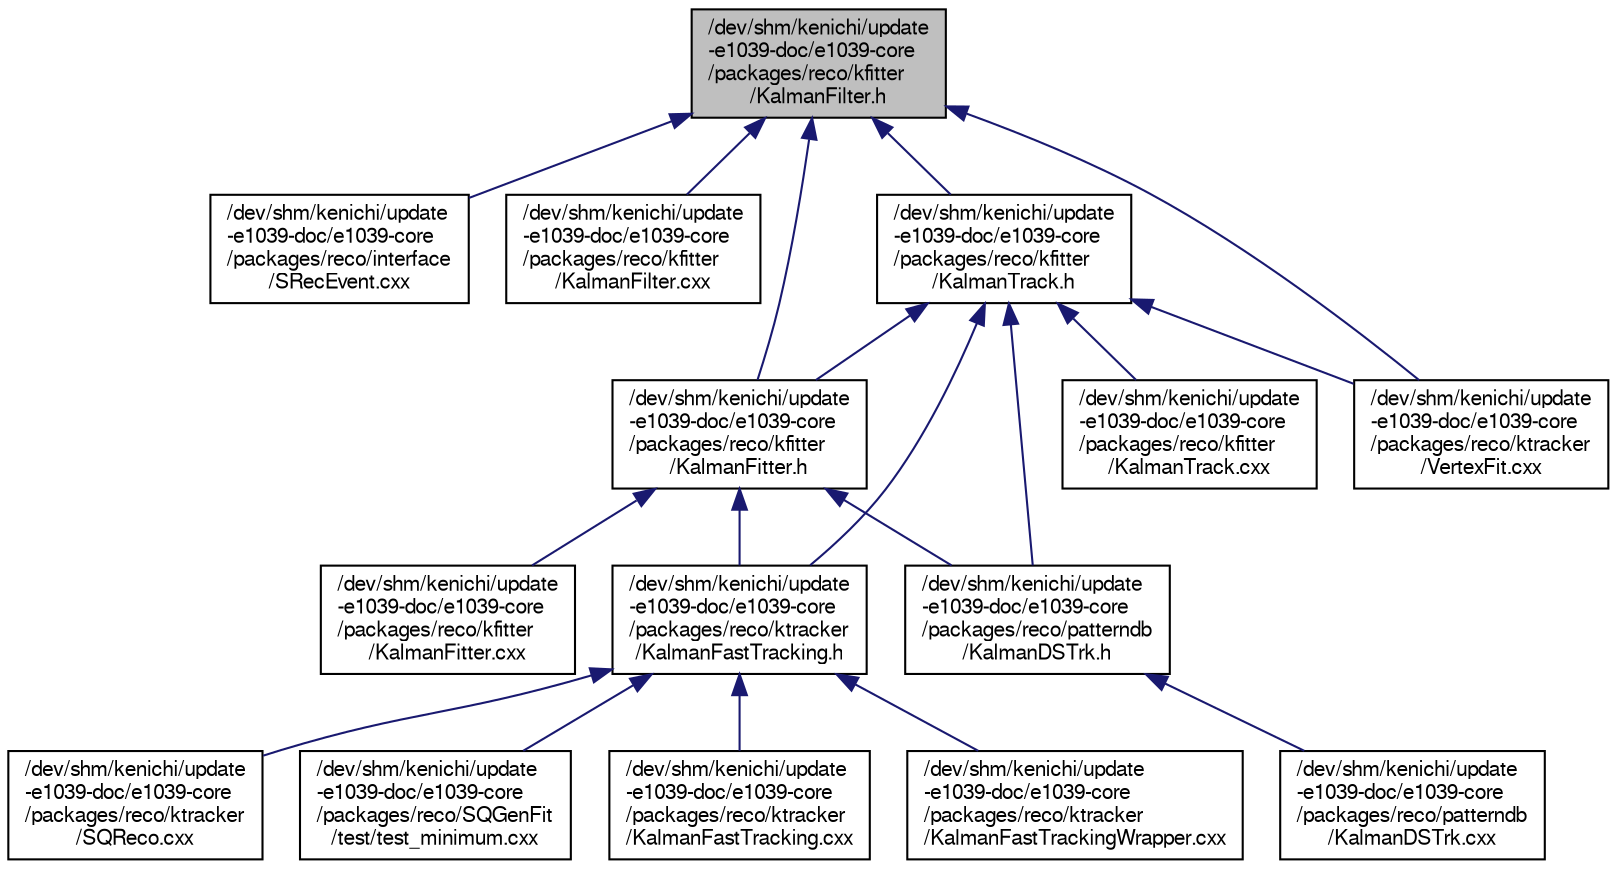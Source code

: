 digraph "/dev/shm/kenichi/update-e1039-doc/e1039-core/packages/reco/kfitter/KalmanFilter.h"
{
  bgcolor="transparent";
  edge [fontname="FreeSans",fontsize="10",labelfontname="FreeSans",labelfontsize="10"];
  node [fontname="FreeSans",fontsize="10",shape=record];
  Node1 [label="/dev/shm/kenichi/update\l-e1039-doc/e1039-core\l/packages/reco/kfitter\l/KalmanFilter.h",height=0.2,width=0.4,color="black", fillcolor="grey75", style="filled" fontcolor="black"];
  Node1 -> Node2 [dir="back",color="midnightblue",fontsize="10",style="solid",fontname="FreeSans"];
  Node2 [label="/dev/shm/kenichi/update\l-e1039-doc/e1039-core\l/packages/reco/interface\l/SRecEvent.cxx",height=0.2,width=0.4,color="black",URL="$d7/d57/SRecEvent_8cxx.html"];
  Node1 -> Node3 [dir="back",color="midnightblue",fontsize="10",style="solid",fontname="FreeSans"];
  Node3 [label="/dev/shm/kenichi/update\l-e1039-doc/e1039-core\l/packages/reco/kfitter\l/KalmanFilter.cxx",height=0.2,width=0.4,color="black",URL="$d5/dc2/KalmanFilter_8cxx.html"];
  Node1 -> Node4 [dir="back",color="midnightblue",fontsize="10",style="solid",fontname="FreeSans"];
  Node4 [label="/dev/shm/kenichi/update\l-e1039-doc/e1039-core\l/packages/reco/kfitter\l/KalmanTrack.h",height=0.2,width=0.4,color="black",URL="$d7/d2b/KalmanTrack_8h.html"];
  Node4 -> Node5 [dir="back",color="midnightblue",fontsize="10",style="solid",fontname="FreeSans"];
  Node5 [label="/dev/shm/kenichi/update\l-e1039-doc/e1039-core\l/packages/reco/kfitter\l/KalmanFitter.h",height=0.2,width=0.4,color="black",URL="$d8/daf/KalmanFitter_8h.html"];
  Node5 -> Node6 [dir="back",color="midnightblue",fontsize="10",style="solid",fontname="FreeSans"];
  Node6 [label="/dev/shm/kenichi/update\l-e1039-doc/e1039-core\l/packages/reco/kfitter\l/KalmanFitter.cxx",height=0.2,width=0.4,color="black",URL="$d3/d70/KalmanFitter_8cxx.html"];
  Node5 -> Node7 [dir="back",color="midnightblue",fontsize="10",style="solid",fontname="FreeSans"];
  Node7 [label="/dev/shm/kenichi/update\l-e1039-doc/e1039-core\l/packages/reco/ktracker\l/KalmanFastTracking.h",height=0.2,width=0.4,color="black",URL="$db/db6/KalmanFastTracking_8h.html"];
  Node7 -> Node8 [dir="back",color="midnightblue",fontsize="10",style="solid",fontname="FreeSans"];
  Node8 [label="/dev/shm/kenichi/update\l-e1039-doc/e1039-core\l/packages/reco/ktracker\l/KalmanFastTracking.cxx",height=0.2,width=0.4,color="black",URL="$d0/d4a/KalmanFastTracking_8cxx.html"];
  Node7 -> Node9 [dir="back",color="midnightblue",fontsize="10",style="solid",fontname="FreeSans"];
  Node9 [label="/dev/shm/kenichi/update\l-e1039-doc/e1039-core\l/packages/reco/ktracker\l/KalmanFastTrackingWrapper.cxx",height=0.2,width=0.4,color="black",URL="$d8/d66/KalmanFastTrackingWrapper_8cxx.html"];
  Node7 -> Node10 [dir="back",color="midnightblue",fontsize="10",style="solid",fontname="FreeSans"];
  Node10 [label="/dev/shm/kenichi/update\l-e1039-doc/e1039-core\l/packages/reco/ktracker\l/SQReco.cxx",height=0.2,width=0.4,color="black",URL="$d0/d98/SQReco_8cxx.html"];
  Node7 -> Node11 [dir="back",color="midnightblue",fontsize="10",style="solid",fontname="FreeSans"];
  Node11 [label="/dev/shm/kenichi/update\l-e1039-doc/e1039-core\l/packages/reco/SQGenFit\l/test/test_minimum.cxx",height=0.2,width=0.4,color="black",URL="$db/d86/test__minimum_8cxx.html"];
  Node5 -> Node12 [dir="back",color="midnightblue",fontsize="10",style="solid",fontname="FreeSans"];
  Node12 [label="/dev/shm/kenichi/update\l-e1039-doc/e1039-core\l/packages/reco/patterndb\l/KalmanDSTrk.h",height=0.2,width=0.4,color="black",URL="$d5/d75/KalmanDSTrk_8h.html"];
  Node12 -> Node13 [dir="back",color="midnightblue",fontsize="10",style="solid",fontname="FreeSans"];
  Node13 [label="/dev/shm/kenichi/update\l-e1039-doc/e1039-core\l/packages/reco/patterndb\l/KalmanDSTrk.cxx",height=0.2,width=0.4,color="black",URL="$df/d8d/KalmanDSTrk_8cxx.html"];
  Node4 -> Node14 [dir="back",color="midnightblue",fontsize="10",style="solid",fontname="FreeSans"];
  Node14 [label="/dev/shm/kenichi/update\l-e1039-doc/e1039-core\l/packages/reco/kfitter\l/KalmanTrack.cxx",height=0.2,width=0.4,color="black",URL="$d0/dac/KalmanTrack_8cxx.html"];
  Node4 -> Node7 [dir="back",color="midnightblue",fontsize="10",style="solid",fontname="FreeSans"];
  Node4 -> Node15 [dir="back",color="midnightblue",fontsize="10",style="solid",fontname="FreeSans"];
  Node15 [label="/dev/shm/kenichi/update\l-e1039-doc/e1039-core\l/packages/reco/ktracker\l/VertexFit.cxx",height=0.2,width=0.4,color="black",URL="$db/df0/VertexFit_8cxx.html"];
  Node4 -> Node12 [dir="back",color="midnightblue",fontsize="10",style="solid",fontname="FreeSans"];
  Node1 -> Node5 [dir="back",color="midnightblue",fontsize="10",style="solid",fontname="FreeSans"];
  Node1 -> Node15 [dir="back",color="midnightblue",fontsize="10",style="solid",fontname="FreeSans"];
}

